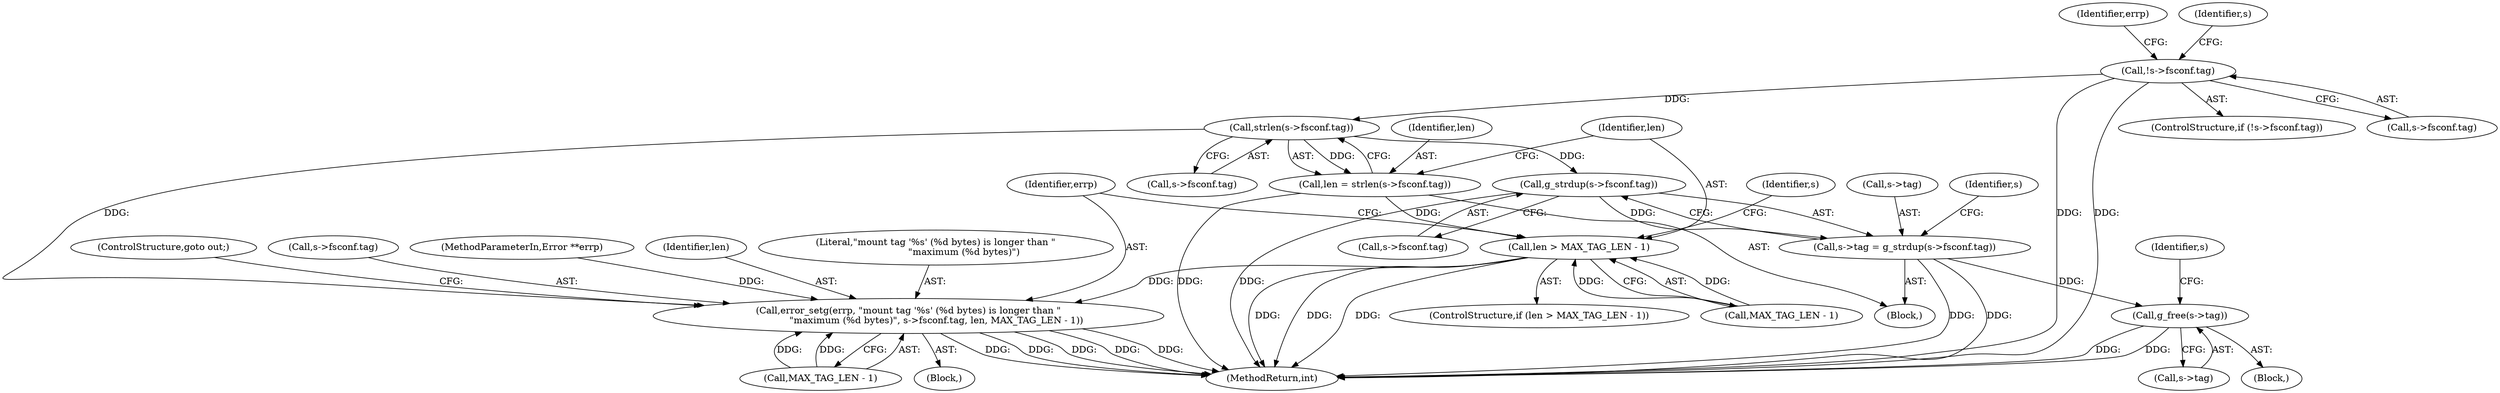 digraph "0_qemu_4774718e5c194026ba5ee7a28d9be49be3080e42@API" {
"1000254" [label="(Call,strlen(s->fsconf.tag))"];
"1000208" [label="(Call,!s->fsconf.tag)"];
"1000252" [label="(Call,len = strlen(s->fsconf.tag))"];
"1000261" [label="(Call,len > MAX_TAG_LEN - 1)"];
"1000267" [label="(Call,error_setg(errp, \"mount tag '%s' (%d bytes) is longer than \"\n                   \"maximum (%d bytes)\", s->fsconf.tag, len, MAX_TAG_LEN - 1))"];
"1000284" [label="(Call,g_strdup(s->fsconf.tag))"];
"1000280" [label="(Call,s->tag = g_strdup(s->fsconf.tag))"];
"1000400" [label="(Call,g_free(s->tag))"];
"1000285" [label="(Call,s->fsconf.tag)"];
"1000279" [label="(ControlStructure,goto out;)"];
"1000267" [label="(Call,error_setg(errp, \"mount tag '%s' (%d bytes) is longer than \"\n                   \"maximum (%d bytes)\", s->fsconf.tag, len, MAX_TAG_LEN - 1))"];
"1000281" [label="(Call,s->tag)"];
"1000401" [label="(Call,s->tag)"];
"1000252" [label="(Call,len = strlen(s->fsconf.tag))"];
"1000270" [label="(Call,s->fsconf.tag)"];
"1000284" [label="(Call,g_strdup(s->fsconf.tag))"];
"1000216" [label="(Identifier,errp)"];
"1000266" [label="(Block,)"];
"1000207" [label="(ControlStructure,if (!s->fsconf.tag))"];
"1000107" [label="(Block,)"];
"1000293" [label="(Identifier,s)"];
"1000255" [label="(Call,s->fsconf.tag)"];
"1000106" [label="(MethodParameterIn,Error **errp)"];
"1000407" [label="(Identifier,s)"];
"1000282" [label="(Identifier,s)"];
"1000275" [label="(Identifier,len)"];
"1000269" [label="(Literal,\"mount tag '%s' (%d bytes) is longer than \"\n                   \"maximum (%d bytes)\")"];
"1000400" [label="(Call,g_free(s->tag))"];
"1000253" [label="(Identifier,len)"];
"1000399" [label="(Block,)"];
"1000268" [label="(Identifier,errp)"];
"1000263" [label="(Call,MAX_TAG_LEN - 1)"];
"1000280" [label="(Call,s->tag = g_strdup(s->fsconf.tag))"];
"1000261" [label="(Call,len > MAX_TAG_LEN - 1)"];
"1000260" [label="(ControlStructure,if (len > MAX_TAG_LEN - 1))"];
"1000276" [label="(Call,MAX_TAG_LEN - 1)"];
"1000209" [label="(Call,s->fsconf.tag)"];
"1000415" [label="(MethodReturn,int)"];
"1000208" [label="(Call,!s->fsconf.tag)"];
"1000262" [label="(Identifier,len)"];
"1000227" [label="(Identifier,s)"];
"1000254" [label="(Call,strlen(s->fsconf.tag))"];
"1000254" -> "1000252"  [label="AST: "];
"1000254" -> "1000255"  [label="CFG: "];
"1000255" -> "1000254"  [label="AST: "];
"1000252" -> "1000254"  [label="CFG: "];
"1000254" -> "1000252"  [label="DDG: "];
"1000208" -> "1000254"  [label="DDG: "];
"1000254" -> "1000267"  [label="DDG: "];
"1000254" -> "1000284"  [label="DDG: "];
"1000208" -> "1000207"  [label="AST: "];
"1000208" -> "1000209"  [label="CFG: "];
"1000209" -> "1000208"  [label="AST: "];
"1000216" -> "1000208"  [label="CFG: "];
"1000227" -> "1000208"  [label="CFG: "];
"1000208" -> "1000415"  [label="DDG: "];
"1000208" -> "1000415"  [label="DDG: "];
"1000252" -> "1000107"  [label="AST: "];
"1000253" -> "1000252"  [label="AST: "];
"1000262" -> "1000252"  [label="CFG: "];
"1000252" -> "1000415"  [label="DDG: "];
"1000252" -> "1000261"  [label="DDG: "];
"1000261" -> "1000260"  [label="AST: "];
"1000261" -> "1000263"  [label="CFG: "];
"1000262" -> "1000261"  [label="AST: "];
"1000263" -> "1000261"  [label="AST: "];
"1000268" -> "1000261"  [label="CFG: "];
"1000282" -> "1000261"  [label="CFG: "];
"1000261" -> "1000415"  [label="DDG: "];
"1000261" -> "1000415"  [label="DDG: "];
"1000261" -> "1000415"  [label="DDG: "];
"1000263" -> "1000261"  [label="DDG: "];
"1000263" -> "1000261"  [label="DDG: "];
"1000261" -> "1000267"  [label="DDG: "];
"1000267" -> "1000266"  [label="AST: "];
"1000267" -> "1000276"  [label="CFG: "];
"1000268" -> "1000267"  [label="AST: "];
"1000269" -> "1000267"  [label="AST: "];
"1000270" -> "1000267"  [label="AST: "];
"1000275" -> "1000267"  [label="AST: "];
"1000276" -> "1000267"  [label="AST: "];
"1000279" -> "1000267"  [label="CFG: "];
"1000267" -> "1000415"  [label="DDG: "];
"1000267" -> "1000415"  [label="DDG: "];
"1000267" -> "1000415"  [label="DDG: "];
"1000267" -> "1000415"  [label="DDG: "];
"1000267" -> "1000415"  [label="DDG: "];
"1000106" -> "1000267"  [label="DDG: "];
"1000276" -> "1000267"  [label="DDG: "];
"1000276" -> "1000267"  [label="DDG: "];
"1000284" -> "1000280"  [label="AST: "];
"1000284" -> "1000285"  [label="CFG: "];
"1000285" -> "1000284"  [label="AST: "];
"1000280" -> "1000284"  [label="CFG: "];
"1000284" -> "1000415"  [label="DDG: "];
"1000284" -> "1000280"  [label="DDG: "];
"1000280" -> "1000107"  [label="AST: "];
"1000281" -> "1000280"  [label="AST: "];
"1000293" -> "1000280"  [label="CFG: "];
"1000280" -> "1000415"  [label="DDG: "];
"1000280" -> "1000415"  [label="DDG: "];
"1000280" -> "1000400"  [label="DDG: "];
"1000400" -> "1000399"  [label="AST: "];
"1000400" -> "1000401"  [label="CFG: "];
"1000401" -> "1000400"  [label="AST: "];
"1000407" -> "1000400"  [label="CFG: "];
"1000400" -> "1000415"  [label="DDG: "];
"1000400" -> "1000415"  [label="DDG: "];
}
